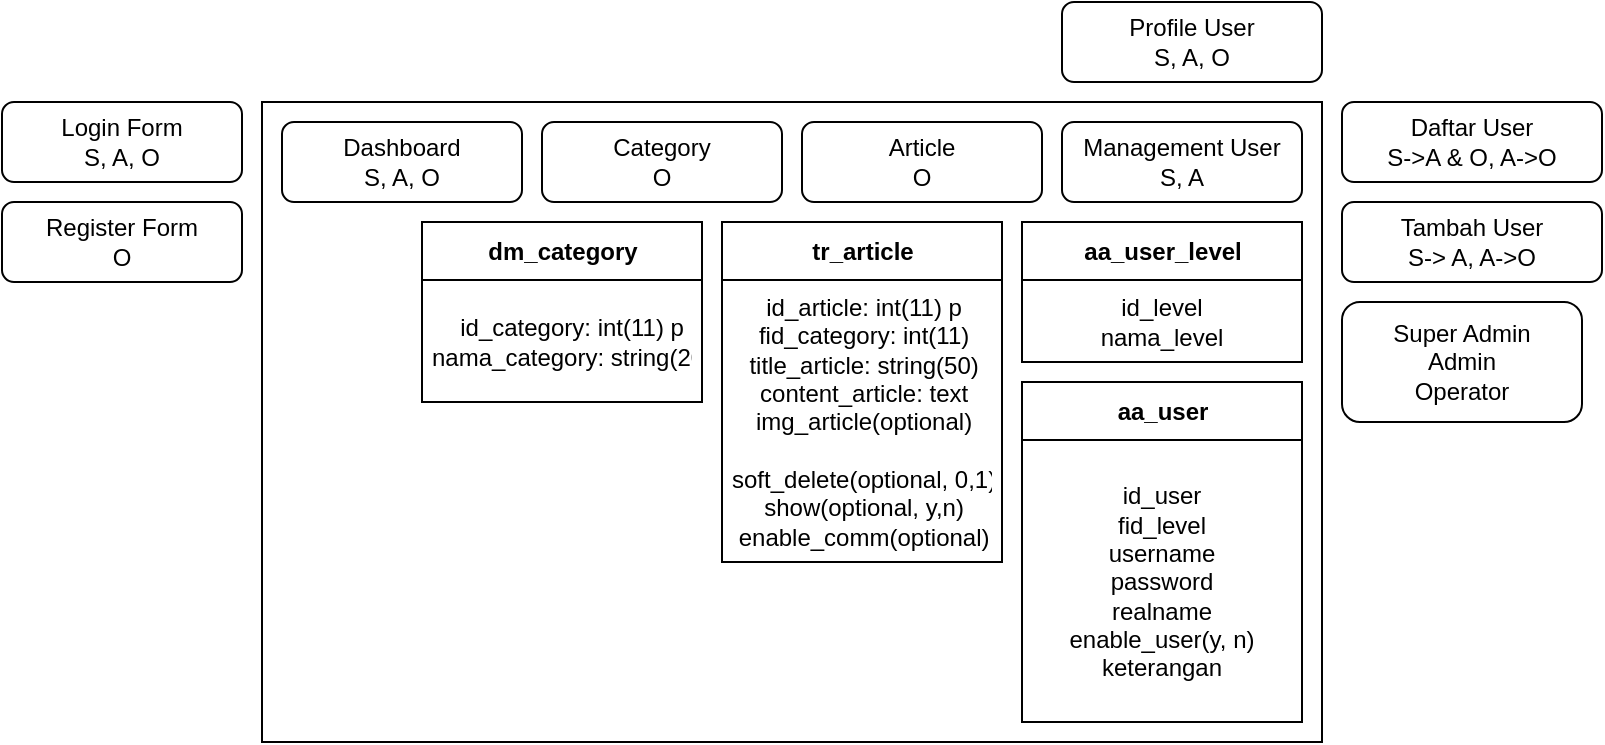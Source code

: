 <mxfile version="15.2.7" type="device"><diagram id="kjPtwBPXzSDgfvkGJOPc" name="Page-1"><mxGraphModel dx="842" dy="490" grid="0" gridSize="10" guides="1" tooltips="1" connect="1" arrows="1" fold="1" page="1" pageScale="1" pageWidth="850" pageHeight="1100" math="0" shadow="0"><root><mxCell id="0"/><mxCell id="1" parent="0"/><mxCell id="m7taltphGb9WGkxeRHEX-1" value="Login Form&lt;br&gt;S, A, O" style="rounded=1;whiteSpace=wrap;html=1;" vertex="1" parent="1"><mxGeometry x="110" y="160" width="120" height="40" as="geometry"/></mxCell><mxCell id="m7taltphGb9WGkxeRHEX-2" value="" style="rounded=0;whiteSpace=wrap;html=1;" vertex="1" parent="1"><mxGeometry x="240" y="160" width="530" height="320" as="geometry"/></mxCell><mxCell id="m7taltphGb9WGkxeRHEX-4" value="Dashboard&lt;br&gt;S, A, O" style="rounded=1;whiteSpace=wrap;html=1;" vertex="1" parent="1"><mxGeometry x="250" y="170" width="120" height="40" as="geometry"/></mxCell><mxCell id="m7taltphGb9WGkxeRHEX-5" value="Category&lt;br&gt;O" style="rounded=1;whiteSpace=wrap;html=1;" vertex="1" parent="1"><mxGeometry x="380" y="170" width="120" height="40" as="geometry"/></mxCell><mxCell id="m7taltphGb9WGkxeRHEX-6" value="Article&lt;br&gt;O" style="rounded=1;whiteSpace=wrap;html=1;" vertex="1" parent="1"><mxGeometry x="510" y="170" width="120" height="40" as="geometry"/></mxCell><mxCell id="m7taltphGb9WGkxeRHEX-7" value="Management User&lt;br&gt;S, A" style="rounded=1;whiteSpace=wrap;html=1;" vertex="1" parent="1"><mxGeometry x="640" y="170" width="120" height="40" as="geometry"/></mxCell><mxCell id="m7taltphGb9WGkxeRHEX-8" value="dm_category" style="swimlane;fontStyle=1;align=center;verticalAlign=middle;childLayout=stackLayout;horizontal=1;startSize=29;horizontalStack=0;resizeParent=1;resizeParentMax=0;resizeLast=0;collapsible=0;marginBottom=0;html=1;" vertex="1" parent="1"><mxGeometry x="320" y="220" width="140" height="90" as="geometry"/></mxCell><mxCell id="m7taltphGb9WGkxeRHEX-9" value="id_category: int(11) p&lt;br&gt;nama_category: string(20)" style="text;html=1;strokeColor=none;fillColor=none;align=center;verticalAlign=middle;spacingLeft=4;spacingRight=4;overflow=hidden;rotatable=0;points=[[0,0.5],[1,0.5]];portConstraint=eastwest;" vertex="1" parent="m7taltphGb9WGkxeRHEX-8"><mxGeometry y="29" width="140" height="61" as="geometry"/></mxCell><mxCell id="m7taltphGb9WGkxeRHEX-11" value="tr_article" style="swimlane;fontStyle=1;align=center;verticalAlign=middle;childLayout=stackLayout;horizontal=1;startSize=29;horizontalStack=0;resizeParent=1;resizeParentMax=0;resizeLast=0;collapsible=0;marginBottom=0;html=1;" vertex="1" parent="1"><mxGeometry x="470" y="220" width="140" height="170" as="geometry"/></mxCell><mxCell id="m7taltphGb9WGkxeRHEX-12" value="id_article: int(11) p&lt;br&gt;fid_category: int(11)&lt;br&gt;title_article: string(50)&lt;br&gt;content_article: text&lt;br&gt;img_article(optional)&lt;br&gt;&lt;br&gt;soft_delete(optional, 0,1)&lt;br&gt;show(optional, y,n)&lt;br&gt;enable_comm(optional)" style="text;html=1;strokeColor=none;fillColor=none;align=center;verticalAlign=middle;spacingLeft=4;spacingRight=4;overflow=hidden;rotatable=0;points=[[0,0.5],[1,0.5]];portConstraint=eastwest;" vertex="1" parent="m7taltphGb9WGkxeRHEX-11"><mxGeometry y="29" width="140" height="141" as="geometry"/></mxCell><mxCell id="m7taltphGb9WGkxeRHEX-17" value="aa_user_level" style="swimlane;fontStyle=1;align=center;verticalAlign=middle;childLayout=stackLayout;horizontal=1;startSize=29;horizontalStack=0;resizeParent=1;resizeParentMax=0;resizeLast=0;collapsible=0;marginBottom=0;html=1;" vertex="1" parent="1"><mxGeometry x="620" y="220" width="140" height="70" as="geometry"/></mxCell><mxCell id="m7taltphGb9WGkxeRHEX-18" value="id_level&lt;br&gt;nama_level" style="text;html=1;strokeColor=none;fillColor=none;align=center;verticalAlign=middle;spacingLeft=4;spacingRight=4;overflow=hidden;rotatable=0;points=[[0,0.5],[1,0.5]];portConstraint=eastwest;" vertex="1" parent="m7taltphGb9WGkxeRHEX-17"><mxGeometry y="29" width="140" height="41" as="geometry"/></mxCell><mxCell id="m7taltphGb9WGkxeRHEX-20" value="aa_user" style="swimlane;fontStyle=1;align=center;verticalAlign=middle;childLayout=stackLayout;horizontal=1;startSize=29;horizontalStack=0;resizeParent=1;resizeParentMax=0;resizeLast=0;collapsible=0;marginBottom=0;html=1;" vertex="1" parent="1"><mxGeometry x="620" y="300" width="140" height="170" as="geometry"/></mxCell><mxCell id="m7taltphGb9WGkxeRHEX-21" value="id_user&lt;br&gt;fid_level&lt;br&gt;username&lt;br&gt;password&lt;br&gt;realname&lt;br&gt;enable_user(y, n)&lt;br&gt;keterangan" style="text;html=1;strokeColor=none;fillColor=none;align=center;verticalAlign=middle;spacingLeft=4;spacingRight=4;overflow=hidden;rotatable=0;points=[[0,0.5],[1,0.5]];portConstraint=eastwest;" vertex="1" parent="m7taltphGb9WGkxeRHEX-20"><mxGeometry y="29" width="140" height="141" as="geometry"/></mxCell><mxCell id="m7taltphGb9WGkxeRHEX-23" value="Register Form&lt;br&gt;O" style="rounded=1;whiteSpace=wrap;html=1;" vertex="1" parent="1"><mxGeometry x="110" y="210" width="120" height="40" as="geometry"/></mxCell><mxCell id="m7taltphGb9WGkxeRHEX-25" value="Daftar User&lt;br&gt;S-&amp;gt;A &amp;amp; O, A-&amp;gt;O" style="rounded=1;whiteSpace=wrap;html=1;" vertex="1" parent="1"><mxGeometry x="780" y="160" width="130" height="40" as="geometry"/></mxCell><mxCell id="m7taltphGb9WGkxeRHEX-26" value="Tambah User&lt;br&gt;S-&amp;gt; A, A-&amp;gt;O" style="rounded=1;whiteSpace=wrap;html=1;" vertex="1" parent="1"><mxGeometry x="780" y="210" width="130" height="40" as="geometry"/></mxCell><mxCell id="m7taltphGb9WGkxeRHEX-27" value="Profile User&lt;br&gt;S, A, O" style="rounded=1;whiteSpace=wrap;html=1;" vertex="1" parent="1"><mxGeometry x="640" y="110" width="130" height="40" as="geometry"/></mxCell><mxCell id="m7taltphGb9WGkxeRHEX-28" value="Super Admin&lt;br&gt;Admin&lt;br&gt;Operator" style="rounded=1;whiteSpace=wrap;html=1;" vertex="1" parent="1"><mxGeometry x="780" y="260" width="120" height="60" as="geometry"/></mxCell></root></mxGraphModel></diagram></mxfile>